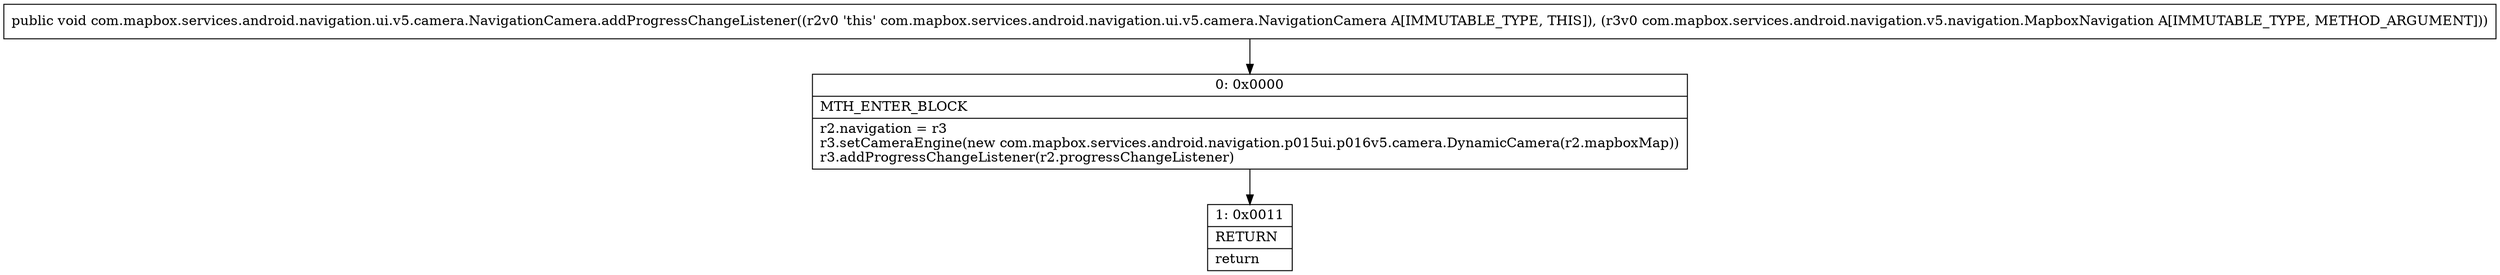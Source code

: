 digraph "CFG forcom.mapbox.services.android.navigation.ui.v5.camera.NavigationCamera.addProgressChangeListener(Lcom\/mapbox\/services\/android\/navigation\/v5\/navigation\/MapboxNavigation;)V" {
Node_0 [shape=record,label="{0\:\ 0x0000|MTH_ENTER_BLOCK\l|r2.navigation = r3\lr3.setCameraEngine(new com.mapbox.services.android.navigation.p015ui.p016v5.camera.DynamicCamera(r2.mapboxMap))\lr3.addProgressChangeListener(r2.progressChangeListener)\l}"];
Node_1 [shape=record,label="{1\:\ 0x0011|RETURN\l|return\l}"];
MethodNode[shape=record,label="{public void com.mapbox.services.android.navigation.ui.v5.camera.NavigationCamera.addProgressChangeListener((r2v0 'this' com.mapbox.services.android.navigation.ui.v5.camera.NavigationCamera A[IMMUTABLE_TYPE, THIS]), (r3v0 com.mapbox.services.android.navigation.v5.navigation.MapboxNavigation A[IMMUTABLE_TYPE, METHOD_ARGUMENT])) }"];
MethodNode -> Node_0;
Node_0 -> Node_1;
}

